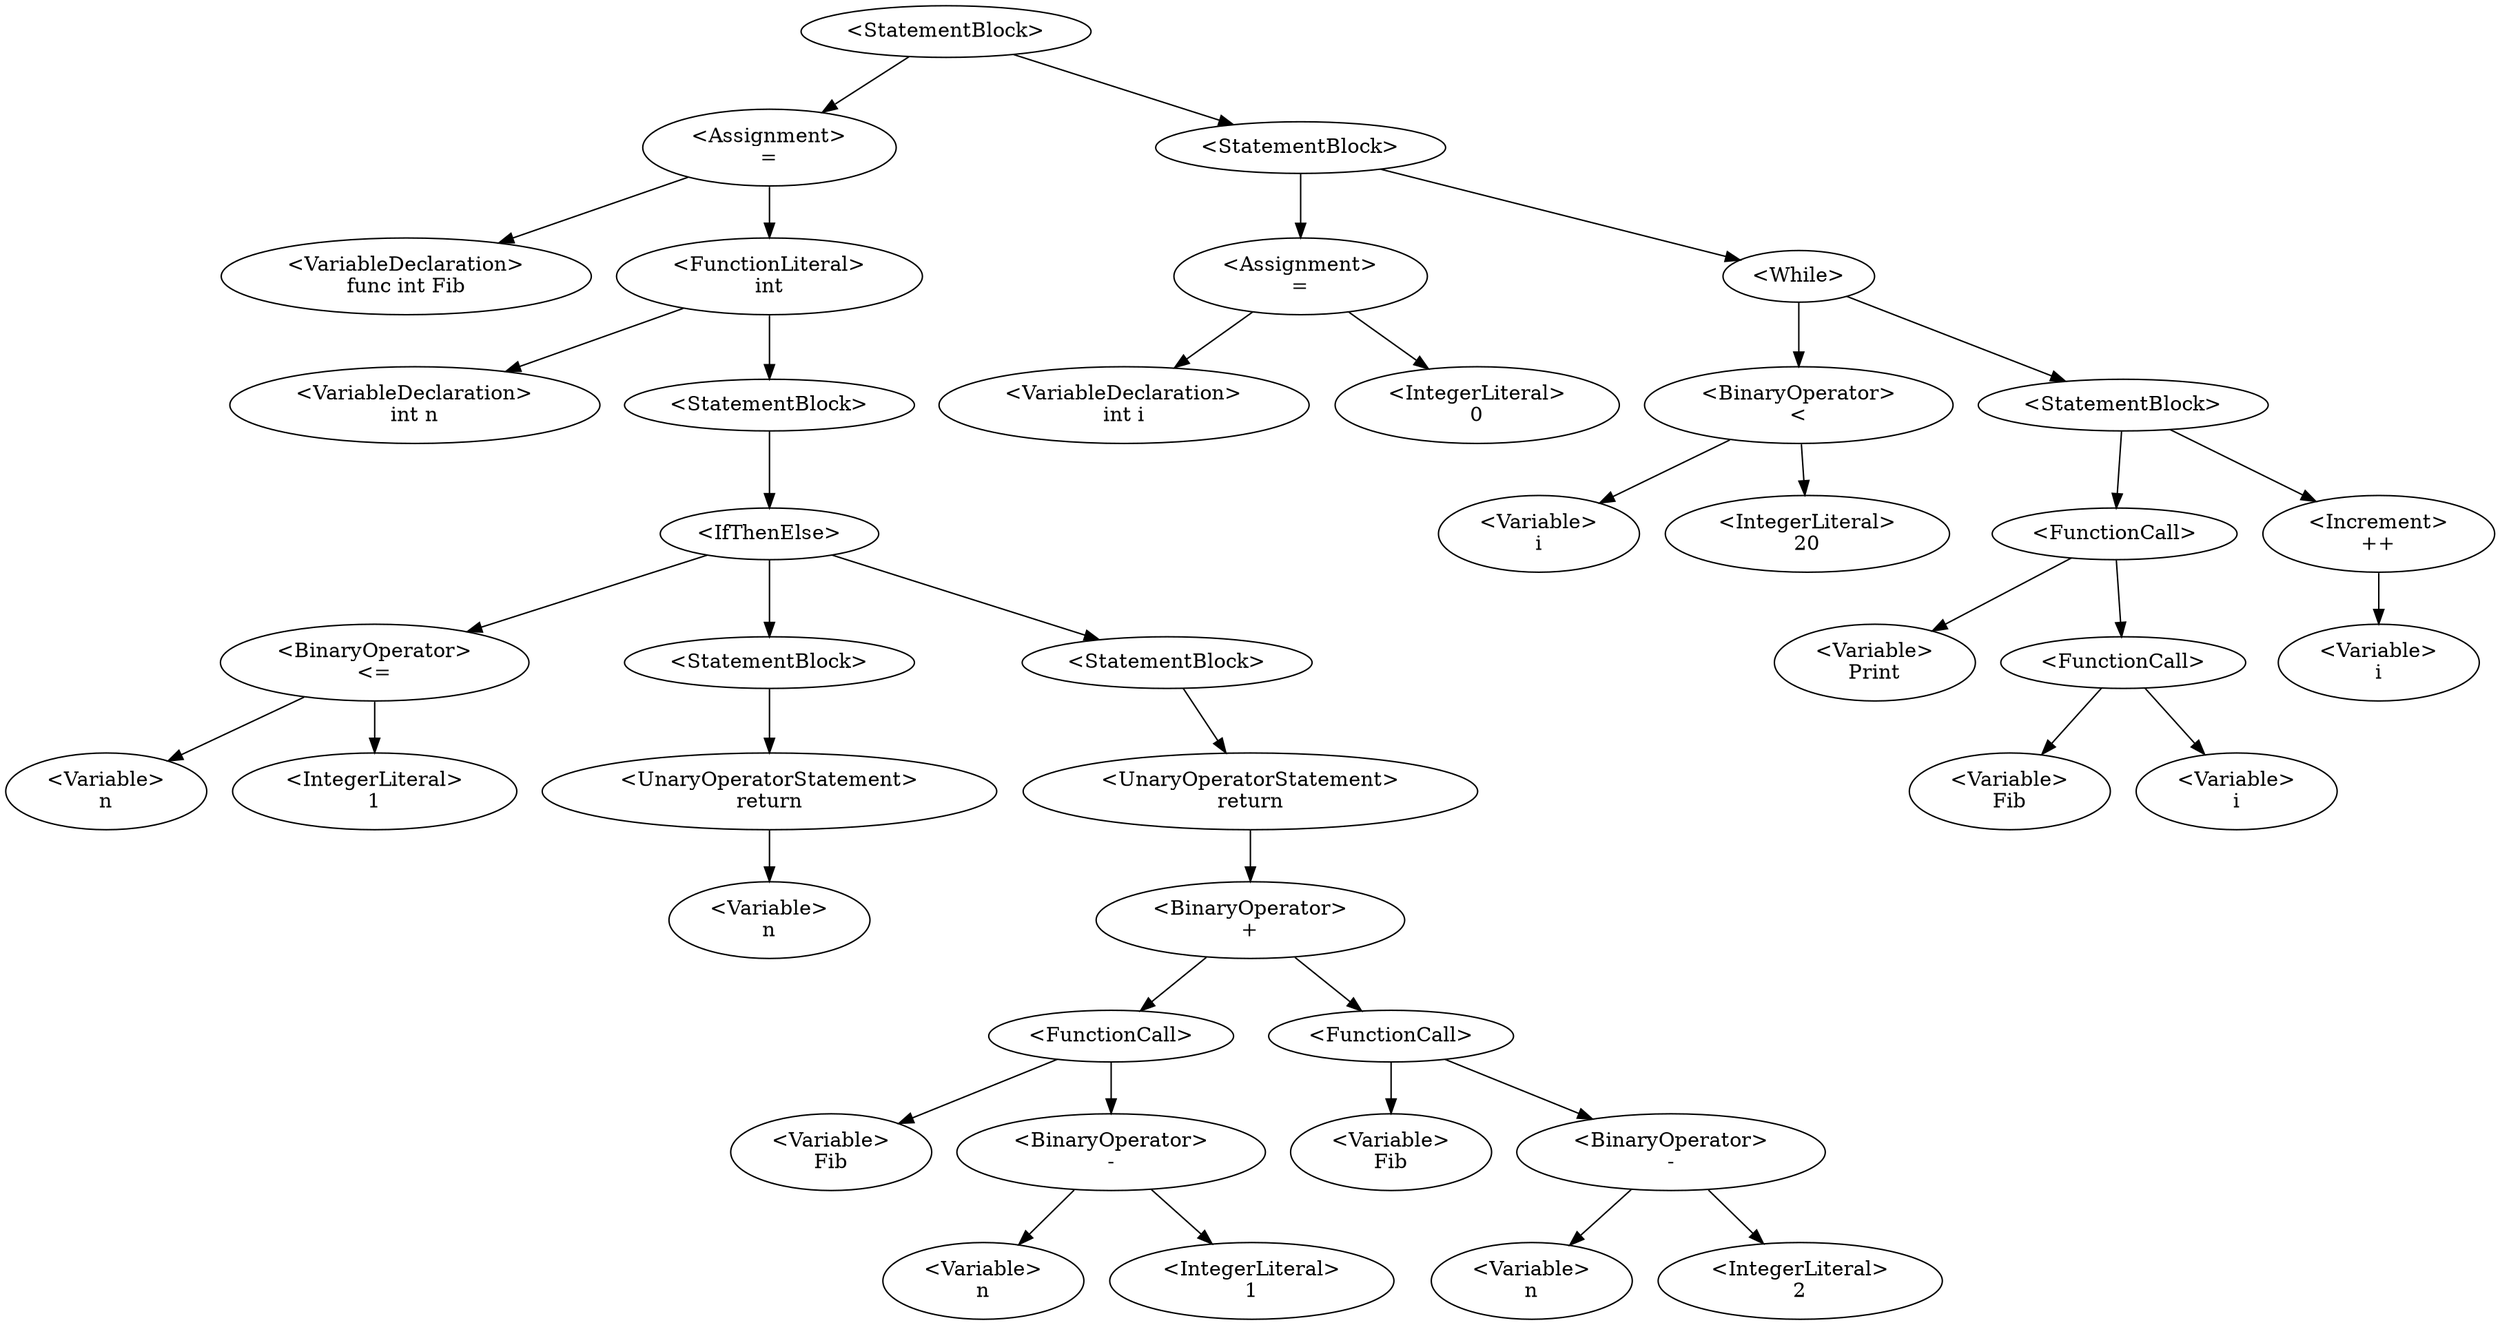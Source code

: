 digraph G {
0 [label="<StatementBlock>"];0->2;0->26;
2 [label="<Assignment>\n="];2->1;2->3;
1 [label="<VariableDeclaration>\nfunc int Fib"];
3 [label="<FunctionLiteral>
int"];3->4;3->5;
4 [label="<VariableDeclaration>\nint n"];
5 [label="<StatementBlock>"];5->6;
6 [label="<IfThenElse>"];6->8;6->10;6->13;
8 [label="<BinaryOperator>\n<="];8->7;8->9;
7 [label="<Variable>\nn"];
9 [label="<IntegerLiteral>\n1"];
10 [label="<StatementBlock>"];10->11;
11 [label="<UnaryOperatorStatement>\nreturn"];11->12;
12 [label="<Variable>\nn"];
13 [label="<StatementBlock>"];13->14;
14 [label="<UnaryOperatorStatement>\nreturn"];14->20;
20 [label="<BinaryOperator>\n+"];20->16;20->22;
16 [label="<FunctionCall>\n"];16->15;16->18;
15 [label="<Variable>\nFib"];
18 [label="<BinaryOperator>\n-"];18->17;18->19;
17 [label="<Variable>\nn"];
19 [label="<IntegerLiteral>\n1"];
22 [label="<FunctionCall>\n"];22->21;22->24;
21 [label="<Variable>\nFib"];
24 [label="<BinaryOperator>\n-"];24->23;24->25;
23 [label="<Variable>\nn"];
25 [label="<IntegerLiteral>\n2"];
26 [label="<StatementBlock>"];26->28;26->30;
28 [label="<Assignment>\n="];28->27;28->29;
27 [label="<VariableDeclaration>\nint i"];
29 [label="<IntegerLiteral>\n0"];
30 [label="<While>"];30->32;30->37;
32 [label="<BinaryOperator>\n<"];32->31;32->33;
31 [label="<Variable>\ni"];
33 [label="<IntegerLiteral>\n20"];
37 [label="<StatementBlock>"];37->39;37->34;
39 [label="<FunctionCall>\n"];39->38;39->41;
38 [label="<Variable>\nPrint"];
41 [label="<FunctionCall>\n"];41->40;41->42;
40 [label="<Variable>\nFib"];
42 [label="<Variable>\ni"];
34 [label="<Increment>\n++"];34->35;
35 [label="<Variable>\ni"];
}